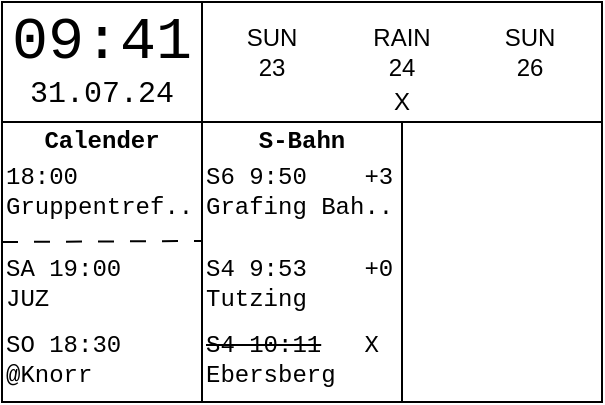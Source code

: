 <mxfile version="21.6.5" type="device">
  <diagram name="Page-1" id="hvNx-m7loQrZqFSinOfe">
    <mxGraphModel dx="500" dy="362" grid="1" gridSize="10" guides="1" tooltips="1" connect="1" arrows="1" fold="1" page="1" pageScale="1" pageWidth="827" pageHeight="1169" math="0" shadow="0">
      <root>
        <mxCell id="0" />
        <mxCell id="1" parent="0" />
        <mxCell id="aEhJNVaBC0pCFccIgeSY-1" value="" style="rounded=0;whiteSpace=wrap;html=1;" vertex="1" parent="1">
          <mxGeometry x="120" y="160" width="300" height="200" as="geometry" />
        </mxCell>
        <mxCell id="aEhJNVaBC0pCFccIgeSY-2" value="" style="rounded=0;whiteSpace=wrap;html=1;" vertex="1" parent="1">
          <mxGeometry x="120" y="160" width="100" height="60" as="geometry" />
        </mxCell>
        <mxCell id="aEhJNVaBC0pCFccIgeSY-3" value="&lt;font style=&quot;font-size: 30px;&quot; face=&quot;Courier New&quot;&gt;09:41&lt;/font&gt;" style="text;html=1;strokeColor=none;fillColor=none;align=center;verticalAlign=middle;whiteSpace=wrap;rounded=0;fontSize=30;" vertex="1" parent="1">
          <mxGeometry x="120" y="163" width="100" height="30" as="geometry" />
        </mxCell>
        <mxCell id="aEhJNVaBC0pCFccIgeSY-4" value="&lt;font style=&quot;font-size: 15px;&quot; face=&quot;Courier New&quot;&gt;31.07.24&lt;/font&gt;" style="text;html=1;strokeColor=none;fillColor=none;align=center;verticalAlign=bottom;whiteSpace=wrap;rounded=0;fontSize=30;" vertex="1" parent="1">
          <mxGeometry x="120" y="190" width="100" height="30" as="geometry" />
        </mxCell>
        <mxCell id="aEhJNVaBC0pCFccIgeSY-5" value="" style="rounded=0;whiteSpace=wrap;html=1;" vertex="1" parent="1">
          <mxGeometry x="120" y="220" width="100" height="140" as="geometry" />
        </mxCell>
        <mxCell id="aEhJNVaBC0pCFccIgeSY-6" value="Calender" style="text;html=1;strokeColor=none;fillColor=none;align=center;verticalAlign=middle;whiteSpace=wrap;rounded=0;fontStyle=1;spacing=2;fontFamily=Courier New;" vertex="1" parent="1">
          <mxGeometry x="120" y="220" width="100" height="20" as="geometry" />
        </mxCell>
        <mxCell id="aEhJNVaBC0pCFccIgeSY-8" value="18:00&lt;br&gt;Gruppentref.." style="text;html=1;strokeColor=none;fillColor=none;align=left;verticalAlign=middle;whiteSpace=wrap;rounded=0;fontFamily=Courier New;" vertex="1" parent="1">
          <mxGeometry x="120" y="240" width="100" height="30" as="geometry" />
        </mxCell>
        <mxCell id="aEhJNVaBC0pCFccIgeSY-9" value="SA 19:00&lt;br&gt;JUZ" style="text;html=1;strokeColor=none;fillColor=none;align=left;verticalAlign=middle;whiteSpace=wrap;rounded=0;fontFamily=Courier New;" vertex="1" parent="1">
          <mxGeometry x="120" y="286" width="100" height="30" as="geometry" />
        </mxCell>
        <mxCell id="aEhJNVaBC0pCFccIgeSY-12" value="SO 18:30&lt;br&gt;@Knorr" style="text;html=1;strokeColor=none;fillColor=none;align=left;verticalAlign=middle;whiteSpace=wrap;rounded=0;fontFamily=Courier New;" vertex="1" parent="1">
          <mxGeometry x="120" y="324" width="100" height="30" as="geometry" />
        </mxCell>
        <mxCell id="aEhJNVaBC0pCFccIgeSY-14" value="" style="endArrow=none;html=1;rounded=0;entryX=0.995;entryY=0.425;entryDx=0;entryDy=0;entryPerimeter=0;dashed=1;dashPattern=8 8;" edge="1" parent="1" target="aEhJNVaBC0pCFccIgeSY-5">
          <mxGeometry width="50" height="50" relative="1" as="geometry">
            <mxPoint x="120" y="280" as="sourcePoint" />
            <mxPoint x="200" y="280" as="targetPoint" />
          </mxGeometry>
        </mxCell>
        <mxCell id="aEhJNVaBC0pCFccIgeSY-15" value="" style="rounded=0;whiteSpace=wrap;html=1;" vertex="1" parent="1">
          <mxGeometry x="220" y="160" width="200" height="60" as="geometry" />
        </mxCell>
        <mxCell id="aEhJNVaBC0pCFccIgeSY-25" value="X" style="text;html=1;strokeColor=none;fillColor=none;align=center;verticalAlign=middle;whiteSpace=wrap;rounded=0;" vertex="1" parent="1">
          <mxGeometry x="285" y="200" width="70" height="20" as="geometry" />
        </mxCell>
        <mxCell id="aEhJNVaBC0pCFccIgeSY-26" value="SUN&lt;br&gt;23" style="text;html=1;strokeColor=none;fillColor=none;align=center;verticalAlign=middle;whiteSpace=wrap;rounded=0;" vertex="1" parent="1">
          <mxGeometry x="225" y="170" width="60" height="30" as="geometry" />
        </mxCell>
        <mxCell id="aEhJNVaBC0pCFccIgeSY-27" value="RAIN&lt;br&gt;24" style="text;html=1;strokeColor=none;fillColor=none;align=center;verticalAlign=middle;whiteSpace=wrap;rounded=0;" vertex="1" parent="1">
          <mxGeometry x="290" y="170" width="60" height="30" as="geometry" />
        </mxCell>
        <mxCell id="aEhJNVaBC0pCFccIgeSY-28" value="SUN&lt;br&gt;26" style="text;html=1;strokeColor=none;fillColor=none;align=center;verticalAlign=middle;whiteSpace=wrap;rounded=0;" vertex="1" parent="1">
          <mxGeometry x="354" y="170" width="60" height="30" as="geometry" />
        </mxCell>
        <mxCell id="aEhJNVaBC0pCFccIgeSY-29" value="" style="rounded=0;whiteSpace=wrap;html=1;" vertex="1" parent="1">
          <mxGeometry x="220" y="220" width="100" height="140" as="geometry" />
        </mxCell>
        <mxCell id="aEhJNVaBC0pCFccIgeSY-30" value="S-Bahn" style="text;html=1;strokeColor=none;fillColor=none;align=center;verticalAlign=middle;whiteSpace=wrap;rounded=0;fontStyle=1;spacing=2;fontFamily=Courier New;" vertex="1" parent="1">
          <mxGeometry x="220" y="220" width="100" height="20" as="geometry" />
        </mxCell>
        <mxCell id="aEhJNVaBC0pCFccIgeSY-31" value="S6 9:50&amp;nbsp; &amp;nbsp; +3&lt;br&gt;Grafing Bah.." style="text;html=1;strokeColor=none;fillColor=none;align=left;verticalAlign=middle;whiteSpace=wrap;rounded=0;fontFamily=Courier New;" vertex="1" parent="1">
          <mxGeometry x="220" y="240" width="100" height="30" as="geometry" />
        </mxCell>
        <mxCell id="aEhJNVaBC0pCFccIgeSY-32" value="S4 9:53&amp;nbsp; &amp;nbsp; +0&lt;br&gt;Tutzing" style="text;html=1;strokeColor=none;fillColor=none;align=left;verticalAlign=middle;whiteSpace=wrap;rounded=0;fontFamily=Courier New;" vertex="1" parent="1">
          <mxGeometry x="220" y="286" width="100" height="30" as="geometry" />
        </mxCell>
        <mxCell id="aEhJNVaBC0pCFccIgeSY-33" value="&lt;strike&gt;S4 10:11&lt;/strike&gt;&amp;nbsp; &amp;nbsp;X&lt;br&gt;Ebersberg" style="text;html=1;strokeColor=none;fillColor=none;align=left;verticalAlign=middle;whiteSpace=wrap;rounded=0;fontFamily=Courier New;" vertex="1" parent="1">
          <mxGeometry x="220" y="324" width="100" height="30" as="geometry" />
        </mxCell>
      </root>
    </mxGraphModel>
  </diagram>
</mxfile>
